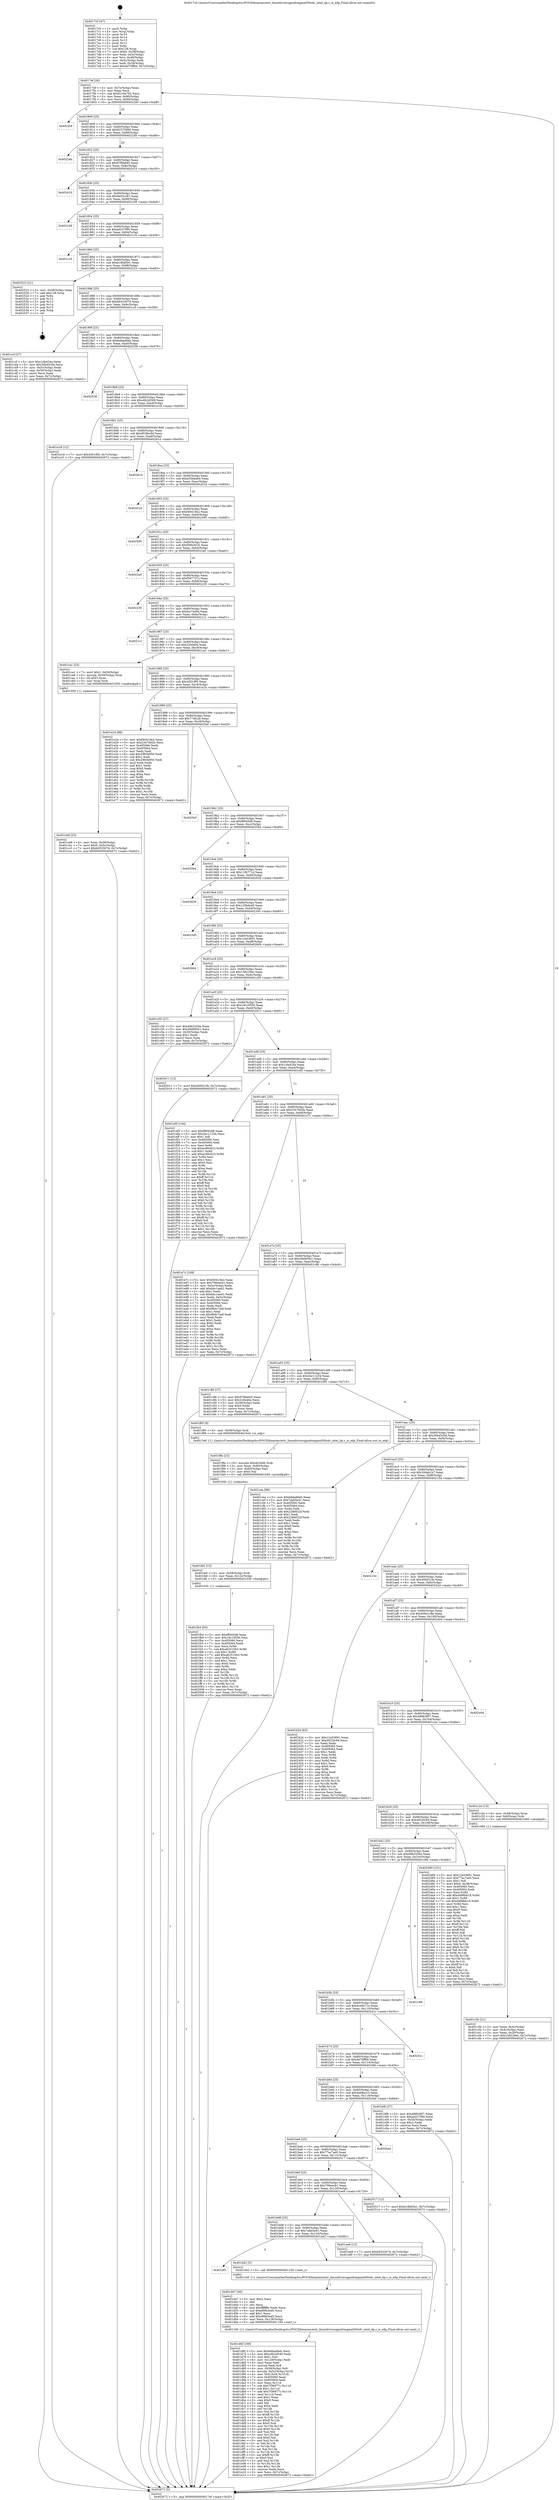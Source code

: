 digraph "0x4017c0" {
  label = "0x4017c0 (/mnt/c/Users/mathe/Desktop/tcc/POCII/binaries/extr_linuxdriversgpudrmgma500cdv_intel_dp.c_is_edp_Final-ollvm.out::main(0))"
  labelloc = "t"
  node[shape=record]

  Entry [label="",width=0.3,height=0.3,shape=circle,fillcolor=black,style=filled]
  "0x4017ef" [label="{
     0x4017ef [26]\l
     | [instrs]\l
     &nbsp;&nbsp;0x4017ef \<+3\>: mov -0x7c(%rbp),%eax\l
     &nbsp;&nbsp;0x4017f2 \<+2\>: mov %eax,%ecx\l
     &nbsp;&nbsp;0x4017f4 \<+6\>: sub $0x81c0a782,%ecx\l
     &nbsp;&nbsp;0x4017fa \<+3\>: mov %eax,-0x80(%rbp)\l
     &nbsp;&nbsp;0x4017fd \<+6\>: mov %ecx,-0x84(%rbp)\l
     &nbsp;&nbsp;0x401803 \<+6\>: je 00000000004022bf \<main+0xaff\>\l
  }"]
  "0x4022bf" [label="{
     0x4022bf\l
  }", style=dashed]
  "0x401809" [label="{
     0x401809 [25]\l
     | [instrs]\l
     &nbsp;&nbsp;0x401809 \<+5\>: jmp 000000000040180e \<main+0x4e\>\l
     &nbsp;&nbsp;0x40180e \<+3\>: mov -0x80(%rbp),%eax\l
     &nbsp;&nbsp;0x401811 \<+5\>: sub $0x82375660,%eax\l
     &nbsp;&nbsp;0x401816 \<+6\>: mov %eax,-0x88(%rbp)\l
     &nbsp;&nbsp;0x40181c \<+6\>: je 000000000040224b \<main+0xa8b\>\l
  }"]
  Exit [label="",width=0.3,height=0.3,shape=circle,fillcolor=black,style=filled,peripheries=2]
  "0x40224b" [label="{
     0x40224b\l
  }", style=dashed]
  "0x401822" [label="{
     0x401822 [25]\l
     | [instrs]\l
     &nbsp;&nbsp;0x401822 \<+5\>: jmp 0000000000401827 \<main+0x67\>\l
     &nbsp;&nbsp;0x401827 \<+3\>: mov -0x80(%rbp),%eax\l
     &nbsp;&nbsp;0x40182a \<+5\>: sub $0x97f9a645,%eax\l
     &nbsp;&nbsp;0x40182f \<+6\>: mov %eax,-0x8c(%rbp)\l
     &nbsp;&nbsp;0x401835 \<+6\>: je 0000000000402410 \<main+0xc50\>\l
  }"]
  "0x401fb4" [label="{
     0x401fb4 [93]\l
     | [instrs]\l
     &nbsp;&nbsp;0x401fb4 \<+5\>: mov $0xf8945d8,%eax\l
     &nbsp;&nbsp;0x401fb9 \<+5\>: mov $0x19c19550,%esi\l
     &nbsp;&nbsp;0x401fbe \<+7\>: mov 0x405060,%ecx\l
     &nbsp;&nbsp;0x401fc5 \<+7\>: mov 0x405064,%edx\l
     &nbsp;&nbsp;0x401fcc \<+3\>: mov %ecx,%r8d\l
     &nbsp;&nbsp;0x401fcf \<+7\>: sub $0xa62510b3,%r8d\l
     &nbsp;&nbsp;0x401fd6 \<+4\>: sub $0x1,%r8d\l
     &nbsp;&nbsp;0x401fda \<+7\>: add $0xa62510b3,%r8d\l
     &nbsp;&nbsp;0x401fe1 \<+4\>: imul %r8d,%ecx\l
     &nbsp;&nbsp;0x401fe5 \<+3\>: and $0x1,%ecx\l
     &nbsp;&nbsp;0x401fe8 \<+3\>: cmp $0x0,%ecx\l
     &nbsp;&nbsp;0x401feb \<+4\>: sete %r9b\l
     &nbsp;&nbsp;0x401fef \<+3\>: cmp $0xa,%edx\l
     &nbsp;&nbsp;0x401ff2 \<+4\>: setl %r10b\l
     &nbsp;&nbsp;0x401ff6 \<+3\>: mov %r9b,%r11b\l
     &nbsp;&nbsp;0x401ff9 \<+3\>: and %r10b,%r11b\l
     &nbsp;&nbsp;0x401ffc \<+3\>: xor %r10b,%r9b\l
     &nbsp;&nbsp;0x401fff \<+3\>: or %r9b,%r11b\l
     &nbsp;&nbsp;0x402002 \<+4\>: test $0x1,%r11b\l
     &nbsp;&nbsp;0x402006 \<+3\>: cmovne %esi,%eax\l
     &nbsp;&nbsp;0x402009 \<+3\>: mov %eax,-0x7c(%rbp)\l
     &nbsp;&nbsp;0x40200c \<+5\>: jmp 0000000000402672 \<main+0xeb2\>\l
  }"]
  "0x402410" [label="{
     0x402410\l
  }", style=dashed]
  "0x40183b" [label="{
     0x40183b [25]\l
     | [instrs]\l
     &nbsp;&nbsp;0x40183b \<+5\>: jmp 0000000000401840 \<main+0x80\>\l
     &nbsp;&nbsp;0x401840 \<+3\>: mov -0x80(%rbp),%eax\l
     &nbsp;&nbsp;0x401843 \<+5\>: sub $0x9e53cc61,%eax\l
     &nbsp;&nbsp;0x401848 \<+6\>: mov %eax,-0x90(%rbp)\l
     &nbsp;&nbsp;0x40184e \<+6\>: je 0000000000402169 \<main+0x9a9\>\l
  }"]
  "0x401fa5" [label="{
     0x401fa5 [15]\l
     | [instrs]\l
     &nbsp;&nbsp;0x401fa5 \<+4\>: mov -0x58(%rbp),%rdi\l
     &nbsp;&nbsp;0x401fa9 \<+6\>: mov %eax,-0x12c(%rbp)\l
     &nbsp;&nbsp;0x401faf \<+5\>: call 0000000000401030 \<free@plt\>\l
     | [calls]\l
     &nbsp;&nbsp;0x401030 \{1\} (unknown)\l
  }"]
  "0x402169" [label="{
     0x402169\l
  }", style=dashed]
  "0x401854" [label="{
     0x401854 [25]\l
     | [instrs]\l
     &nbsp;&nbsp;0x401854 \<+5\>: jmp 0000000000401859 \<main+0x99\>\l
     &nbsp;&nbsp;0x401859 \<+3\>: mov -0x80(%rbp),%eax\l
     &nbsp;&nbsp;0x40185c \<+5\>: sub $0xad237f90,%eax\l
     &nbsp;&nbsp;0x401861 \<+6\>: mov %eax,-0x94(%rbp)\l
     &nbsp;&nbsp;0x401867 \<+6\>: je 0000000000401c16 \<main+0x456\>\l
  }"]
  "0x401f8e" [label="{
     0x401f8e [23]\l
     | [instrs]\l
     &nbsp;&nbsp;0x401f8e \<+10\>: movabs $0x4030d6,%rdi\l
     &nbsp;&nbsp;0x401f98 \<+3\>: mov %eax,-0x60(%rbp)\l
     &nbsp;&nbsp;0x401f9b \<+3\>: mov -0x60(%rbp),%esi\l
     &nbsp;&nbsp;0x401f9e \<+2\>: mov $0x0,%al\l
     &nbsp;&nbsp;0x401fa0 \<+5\>: call 0000000000401040 \<printf@plt\>\l
     | [calls]\l
     &nbsp;&nbsp;0x401040 \{1\} (unknown)\l
  }"]
  "0x401c16" [label="{
     0x401c16\l
  }", style=dashed]
  "0x40186d" [label="{
     0x40186d [25]\l
     | [instrs]\l
     &nbsp;&nbsp;0x40186d \<+5\>: jmp 0000000000401872 \<main+0xb2\>\l
     &nbsp;&nbsp;0x401872 \<+3\>: mov -0x80(%rbp),%eax\l
     &nbsp;&nbsp;0x401875 \<+5\>: sub $0xb18b85e1,%eax\l
     &nbsp;&nbsp;0x40187a \<+6\>: mov %eax,-0x98(%rbp)\l
     &nbsp;&nbsp;0x401880 \<+6\>: je 0000000000402523 \<main+0xd63\>\l
  }"]
  "0x401d6f" [label="{
     0x401d6f [169]\l
     | [instrs]\l
     &nbsp;&nbsp;0x401d6f \<+5\>: mov $0xbddad6eb,%ecx\l
     &nbsp;&nbsp;0x401d74 \<+5\>: mov $0xc6b2d549,%edx\l
     &nbsp;&nbsp;0x401d79 \<+3\>: mov $0x1,%sil\l
     &nbsp;&nbsp;0x401d7c \<+6\>: mov -0x128(%rbp),%edi\l
     &nbsp;&nbsp;0x401d82 \<+3\>: imul %eax,%edi\l
     &nbsp;&nbsp;0x401d85 \<+3\>: movslq %edi,%r8\l
     &nbsp;&nbsp;0x401d88 \<+4\>: mov -0x58(%rbp),%r9\l
     &nbsp;&nbsp;0x401d8c \<+4\>: movslq -0x5c(%rbp),%r10\l
     &nbsp;&nbsp;0x401d90 \<+4\>: mov %r8,(%r9,%r10,8)\l
     &nbsp;&nbsp;0x401d94 \<+7\>: mov 0x405060,%eax\l
     &nbsp;&nbsp;0x401d9b \<+7\>: mov 0x405064,%edi\l
     &nbsp;&nbsp;0x401da2 \<+3\>: mov %eax,%r11d\l
     &nbsp;&nbsp;0x401da5 \<+7\>: sub $0x7f36977c,%r11d\l
     &nbsp;&nbsp;0x401dac \<+4\>: sub $0x1,%r11d\l
     &nbsp;&nbsp;0x401db0 \<+7\>: add $0x7f36977c,%r11d\l
     &nbsp;&nbsp;0x401db7 \<+4\>: imul %r11d,%eax\l
     &nbsp;&nbsp;0x401dbb \<+3\>: and $0x1,%eax\l
     &nbsp;&nbsp;0x401dbe \<+3\>: cmp $0x0,%eax\l
     &nbsp;&nbsp;0x401dc1 \<+3\>: sete %bl\l
     &nbsp;&nbsp;0x401dc4 \<+3\>: cmp $0xa,%edi\l
     &nbsp;&nbsp;0x401dc7 \<+4\>: setl %r14b\l
     &nbsp;&nbsp;0x401dcb \<+3\>: mov %bl,%r15b\l
     &nbsp;&nbsp;0x401dce \<+4\>: xor $0xff,%r15b\l
     &nbsp;&nbsp;0x401dd2 \<+3\>: mov %r14b,%r12b\l
     &nbsp;&nbsp;0x401dd5 \<+4\>: xor $0xff,%r12b\l
     &nbsp;&nbsp;0x401dd9 \<+4\>: xor $0x0,%sil\l
     &nbsp;&nbsp;0x401ddd \<+3\>: mov %r15b,%r13b\l
     &nbsp;&nbsp;0x401de0 \<+4\>: and $0x0,%r13b\l
     &nbsp;&nbsp;0x401de4 \<+3\>: and %sil,%bl\l
     &nbsp;&nbsp;0x401de7 \<+3\>: mov %r12b,%al\l
     &nbsp;&nbsp;0x401dea \<+2\>: and $0x0,%al\l
     &nbsp;&nbsp;0x401dec \<+3\>: and %sil,%r14b\l
     &nbsp;&nbsp;0x401def \<+3\>: or %bl,%r13b\l
     &nbsp;&nbsp;0x401df2 \<+3\>: or %r14b,%al\l
     &nbsp;&nbsp;0x401df5 \<+3\>: xor %al,%r13b\l
     &nbsp;&nbsp;0x401df8 \<+3\>: or %r12b,%r15b\l
     &nbsp;&nbsp;0x401dfb \<+4\>: xor $0xff,%r15b\l
     &nbsp;&nbsp;0x401dff \<+4\>: or $0x0,%sil\l
     &nbsp;&nbsp;0x401e03 \<+3\>: and %sil,%r15b\l
     &nbsp;&nbsp;0x401e06 \<+3\>: or %r15b,%r13b\l
     &nbsp;&nbsp;0x401e09 \<+4\>: test $0x1,%r13b\l
     &nbsp;&nbsp;0x401e0d \<+3\>: cmovne %edx,%ecx\l
     &nbsp;&nbsp;0x401e10 \<+3\>: mov %ecx,-0x7c(%rbp)\l
     &nbsp;&nbsp;0x401e13 \<+5\>: jmp 0000000000402672 \<main+0xeb2\>\l
  }"]
  "0x402523" [label="{
     0x402523 [21]\l
     | [instrs]\l
     &nbsp;&nbsp;0x402523 \<+3\>: mov -0x38(%rbp),%eax\l
     &nbsp;&nbsp;0x402526 \<+7\>: add $0x128,%rsp\l
     &nbsp;&nbsp;0x40252d \<+1\>: pop %rbx\l
     &nbsp;&nbsp;0x40252e \<+2\>: pop %r12\l
     &nbsp;&nbsp;0x402530 \<+2\>: pop %r13\l
     &nbsp;&nbsp;0x402532 \<+2\>: pop %r14\l
     &nbsp;&nbsp;0x402534 \<+2\>: pop %r15\l
     &nbsp;&nbsp;0x402536 \<+1\>: pop %rbp\l
     &nbsp;&nbsp;0x402537 \<+1\>: ret\l
  }"]
  "0x401886" [label="{
     0x401886 [25]\l
     | [instrs]\l
     &nbsp;&nbsp;0x401886 \<+5\>: jmp 000000000040188b \<main+0xcb\>\l
     &nbsp;&nbsp;0x40188b \<+3\>: mov -0x80(%rbp),%eax\l
     &nbsp;&nbsp;0x40188e \<+5\>: sub $0xb933307d,%eax\l
     &nbsp;&nbsp;0x401893 \<+6\>: mov %eax,-0x9c(%rbp)\l
     &nbsp;&nbsp;0x401899 \<+6\>: je 0000000000401ccf \<main+0x50f\>\l
  }"]
  "0x401d47" [label="{
     0x401d47 [40]\l
     | [instrs]\l
     &nbsp;&nbsp;0x401d47 \<+5\>: mov $0x2,%ecx\l
     &nbsp;&nbsp;0x401d4c \<+1\>: cltd\l
     &nbsp;&nbsp;0x401d4d \<+2\>: idiv %ecx\l
     &nbsp;&nbsp;0x401d4f \<+6\>: imul $0xfffffffe,%edx,%ecx\l
     &nbsp;&nbsp;0x401d55 \<+6\>: sub $0xe89b3ed5,%ecx\l
     &nbsp;&nbsp;0x401d5b \<+3\>: add $0x1,%ecx\l
     &nbsp;&nbsp;0x401d5e \<+6\>: add $0xe89b3ed5,%ecx\l
     &nbsp;&nbsp;0x401d64 \<+6\>: mov %ecx,-0x128(%rbp)\l
     &nbsp;&nbsp;0x401d6a \<+5\>: call 0000000000401160 \<next_i\>\l
     | [calls]\l
     &nbsp;&nbsp;0x401160 \{1\} (/mnt/c/Users/mathe/Desktop/tcc/POCII/binaries/extr_linuxdriversgpudrmgma500cdv_intel_dp.c_is_edp_Final-ollvm.out::next_i)\l
  }"]
  "0x401ccf" [label="{
     0x401ccf [27]\l
     | [instrs]\l
     &nbsp;&nbsp;0x401ccf \<+5\>: mov $0x1cfa424a,%eax\l
     &nbsp;&nbsp;0x401cd4 \<+5\>: mov $0x30b45c0d,%ecx\l
     &nbsp;&nbsp;0x401cd9 \<+3\>: mov -0x5c(%rbp),%edx\l
     &nbsp;&nbsp;0x401cdc \<+3\>: cmp -0x50(%rbp),%edx\l
     &nbsp;&nbsp;0x401cdf \<+3\>: cmovl %ecx,%eax\l
     &nbsp;&nbsp;0x401ce2 \<+3\>: mov %eax,-0x7c(%rbp)\l
     &nbsp;&nbsp;0x401ce5 \<+5\>: jmp 0000000000402672 \<main+0xeb2\>\l
  }"]
  "0x40189f" [label="{
     0x40189f [25]\l
     | [instrs]\l
     &nbsp;&nbsp;0x40189f \<+5\>: jmp 00000000004018a4 \<main+0xe4\>\l
     &nbsp;&nbsp;0x4018a4 \<+3\>: mov -0x80(%rbp),%eax\l
     &nbsp;&nbsp;0x4018a7 \<+5\>: sub $0xbddad6eb,%eax\l
     &nbsp;&nbsp;0x4018ac \<+6\>: mov %eax,-0xa0(%rbp)\l
     &nbsp;&nbsp;0x4018b2 \<+6\>: je 0000000000402538 \<main+0xd78\>\l
  }"]
  "0x401bf1" [label="{
     0x401bf1\l
  }", style=dashed]
  "0x402538" [label="{
     0x402538\l
  }", style=dashed]
  "0x4018b8" [label="{
     0x4018b8 [25]\l
     | [instrs]\l
     &nbsp;&nbsp;0x4018b8 \<+5\>: jmp 00000000004018bd \<main+0xfd\>\l
     &nbsp;&nbsp;0x4018bd \<+3\>: mov -0x80(%rbp),%eax\l
     &nbsp;&nbsp;0x4018c0 \<+5\>: sub $0xc6b2d549,%eax\l
     &nbsp;&nbsp;0x4018c5 \<+6\>: mov %eax,-0xa4(%rbp)\l
     &nbsp;&nbsp;0x4018cb \<+6\>: je 0000000000401e18 \<main+0x658\>\l
  }"]
  "0x401d42" [label="{
     0x401d42 [5]\l
     | [instrs]\l
     &nbsp;&nbsp;0x401d42 \<+5\>: call 0000000000401160 \<next_i\>\l
     | [calls]\l
     &nbsp;&nbsp;0x401160 \{1\} (/mnt/c/Users/mathe/Desktop/tcc/POCII/binaries/extr_linuxdriversgpudrmgma500cdv_intel_dp.c_is_edp_Final-ollvm.out::next_i)\l
  }"]
  "0x401e18" [label="{
     0x401e18 [12]\l
     | [instrs]\l
     &nbsp;&nbsp;0x401e18 \<+7\>: movl $0x4501f85,-0x7c(%rbp)\l
     &nbsp;&nbsp;0x401e1f \<+5\>: jmp 0000000000402672 \<main+0xeb2\>\l
  }"]
  "0x4018d1" [label="{
     0x4018d1 [25]\l
     | [instrs]\l
     &nbsp;&nbsp;0x4018d1 \<+5\>: jmp 00000000004018d6 \<main+0x116\>\l
     &nbsp;&nbsp;0x4018d6 \<+3\>: mov -0x80(%rbp),%eax\l
     &nbsp;&nbsp;0x4018d9 \<+5\>: sub $0xdf18bc5d,%eax\l
     &nbsp;&nbsp;0x4018de \<+6\>: mov %eax,-0xa8(%rbp)\l
     &nbsp;&nbsp;0x4018e4 \<+6\>: je 000000000040261d \<main+0xe5d\>\l
  }"]
  "0x401bd8" [label="{
     0x401bd8 [25]\l
     | [instrs]\l
     &nbsp;&nbsp;0x401bd8 \<+5\>: jmp 0000000000401bdd \<main+0x41d\>\l
     &nbsp;&nbsp;0x401bdd \<+3\>: mov -0x80(%rbp),%eax\l
     &nbsp;&nbsp;0x401be0 \<+5\>: sub $0x7abb5e41,%eax\l
     &nbsp;&nbsp;0x401be5 \<+6\>: mov %eax,-0x124(%rbp)\l
     &nbsp;&nbsp;0x401beb \<+6\>: je 0000000000401d42 \<main+0x582\>\l
  }"]
  "0x40261d" [label="{
     0x40261d\l
  }", style=dashed]
  "0x4018ea" [label="{
     0x4018ea [25]\l
     | [instrs]\l
     &nbsp;&nbsp;0x4018ea \<+5\>: jmp 00000000004018ef \<main+0x12f\>\l
     &nbsp;&nbsp;0x4018ef \<+3\>: mov -0x80(%rbp),%eax\l
     &nbsp;&nbsp;0x4018f2 \<+5\>: sub $0xe55bba6d,%eax\l
     &nbsp;&nbsp;0x4018f7 \<+6\>: mov %eax,-0xac(%rbp)\l
     &nbsp;&nbsp;0x4018fd \<+6\>: je 000000000040201d \<main+0x85d\>\l
  }"]
  "0x401ee9" [label="{
     0x401ee9 [12]\l
     | [instrs]\l
     &nbsp;&nbsp;0x401ee9 \<+7\>: movl $0xb933307d,-0x7c(%rbp)\l
     &nbsp;&nbsp;0x401ef0 \<+5\>: jmp 0000000000402672 \<main+0xeb2\>\l
  }"]
  "0x40201d" [label="{
     0x40201d\l
  }", style=dashed]
  "0x401903" [label="{
     0x401903 [25]\l
     | [instrs]\l
     &nbsp;&nbsp;0x401903 \<+5\>: jmp 0000000000401908 \<main+0x148\>\l
     &nbsp;&nbsp;0x401908 \<+3\>: mov -0x80(%rbp),%eax\l
     &nbsp;&nbsp;0x40190b \<+5\>: sub $0xf40419e2,%eax\l
     &nbsp;&nbsp;0x401910 \<+6\>: mov %eax,-0xb0(%rbp)\l
     &nbsp;&nbsp;0x401916 \<+6\>: je 0000000000402595 \<main+0xdd5\>\l
  }"]
  "0x401bbf" [label="{
     0x401bbf [25]\l
     | [instrs]\l
     &nbsp;&nbsp;0x401bbf \<+5\>: jmp 0000000000401bc4 \<main+0x404\>\l
     &nbsp;&nbsp;0x401bc4 \<+3\>: mov -0x80(%rbp),%eax\l
     &nbsp;&nbsp;0x401bc7 \<+5\>: sub $0x796eecb1,%eax\l
     &nbsp;&nbsp;0x401bcc \<+6\>: mov %eax,-0x120(%rbp)\l
     &nbsp;&nbsp;0x401bd2 \<+6\>: je 0000000000401ee9 \<main+0x729\>\l
  }"]
  "0x402595" [label="{
     0x402595\l
  }", style=dashed]
  "0x40191c" [label="{
     0x40191c [25]\l
     | [instrs]\l
     &nbsp;&nbsp;0x40191c \<+5\>: jmp 0000000000401921 \<main+0x161\>\l
     &nbsp;&nbsp;0x401921 \<+3\>: mov -0x80(%rbp),%eax\l
     &nbsp;&nbsp;0x401924 \<+5\>: sub $0xf56b3016,%eax\l
     &nbsp;&nbsp;0x401929 \<+6\>: mov %eax,-0xb4(%rbp)\l
     &nbsp;&nbsp;0x40192f \<+6\>: je 00000000004022a0 \<main+0xae0\>\l
  }"]
  "0x402517" [label="{
     0x402517 [12]\l
     | [instrs]\l
     &nbsp;&nbsp;0x402517 \<+7\>: movl $0xb18b85e1,-0x7c(%rbp)\l
     &nbsp;&nbsp;0x40251e \<+5\>: jmp 0000000000402672 \<main+0xeb2\>\l
  }"]
  "0x4022a0" [label="{
     0x4022a0\l
  }", style=dashed]
  "0x401935" [label="{
     0x401935 [25]\l
     | [instrs]\l
     &nbsp;&nbsp;0x401935 \<+5\>: jmp 000000000040193a \<main+0x17a\>\l
     &nbsp;&nbsp;0x40193a \<+3\>: mov -0x80(%rbp),%eax\l
     &nbsp;&nbsp;0x40193d \<+5\>: sub $0xf587727c,%eax\l
     &nbsp;&nbsp;0x401942 \<+6\>: mov %eax,-0xb8(%rbp)\l
     &nbsp;&nbsp;0x401948 \<+6\>: je 0000000000402230 \<main+0xa70\>\l
  }"]
  "0x401ba6" [label="{
     0x401ba6 [25]\l
     | [instrs]\l
     &nbsp;&nbsp;0x401ba6 \<+5\>: jmp 0000000000401bab \<main+0x3eb\>\l
     &nbsp;&nbsp;0x401bab \<+3\>: mov -0x80(%rbp),%eax\l
     &nbsp;&nbsp;0x401bae \<+5\>: sub $0x77ac7ae0,%eax\l
     &nbsp;&nbsp;0x401bb3 \<+6\>: mov %eax,-0x11c(%rbp)\l
     &nbsp;&nbsp;0x401bb9 \<+6\>: je 0000000000402517 \<main+0xd57\>\l
  }"]
  "0x402230" [label="{
     0x402230\l
  }", style=dashed]
  "0x40194e" [label="{
     0x40194e [25]\l
     | [instrs]\l
     &nbsp;&nbsp;0x40194e \<+5\>: jmp 0000000000401953 \<main+0x193\>\l
     &nbsp;&nbsp;0x401953 \<+3\>: mov -0x80(%rbp),%eax\l
     &nbsp;&nbsp;0x401956 \<+5\>: sub $0xfac74e94,%eax\l
     &nbsp;&nbsp;0x40195b \<+6\>: mov %eax,-0xbc(%rbp)\l
     &nbsp;&nbsp;0x401961 \<+6\>: je 00000000004021c1 \<main+0xa01\>\l
  }"]
  "0x4020ad" [label="{
     0x4020ad\l
  }", style=dashed]
  "0x4021c1" [label="{
     0x4021c1\l
  }", style=dashed]
  "0x401967" [label="{
     0x401967 [25]\l
     | [instrs]\l
     &nbsp;&nbsp;0x401967 \<+5\>: jmp 000000000040196c \<main+0x1ac\>\l
     &nbsp;&nbsp;0x40196c \<+3\>: mov -0x80(%rbp),%eax\l
     &nbsp;&nbsp;0x40196f \<+5\>: sub $0x220e40a,%eax\l
     &nbsp;&nbsp;0x401974 \<+6\>: mov %eax,-0xc0(%rbp)\l
     &nbsp;&nbsp;0x40197a \<+6\>: je 0000000000401ca1 \<main+0x4e1\>\l
  }"]
  "0x401cb8" [label="{
     0x401cb8 [23]\l
     | [instrs]\l
     &nbsp;&nbsp;0x401cb8 \<+4\>: mov %rax,-0x58(%rbp)\l
     &nbsp;&nbsp;0x401cbc \<+7\>: movl $0x0,-0x5c(%rbp)\l
     &nbsp;&nbsp;0x401cc3 \<+7\>: movl $0xb933307d,-0x7c(%rbp)\l
     &nbsp;&nbsp;0x401cca \<+5\>: jmp 0000000000402672 \<main+0xeb2\>\l
  }"]
  "0x401ca1" [label="{
     0x401ca1 [23]\l
     | [instrs]\l
     &nbsp;&nbsp;0x401ca1 \<+7\>: movl $0x1,-0x50(%rbp)\l
     &nbsp;&nbsp;0x401ca8 \<+4\>: movslq -0x50(%rbp),%rax\l
     &nbsp;&nbsp;0x401cac \<+4\>: shl $0x3,%rax\l
     &nbsp;&nbsp;0x401cb0 \<+3\>: mov %rax,%rdi\l
     &nbsp;&nbsp;0x401cb3 \<+5\>: call 0000000000401050 \<malloc@plt\>\l
     | [calls]\l
     &nbsp;&nbsp;0x401050 \{1\} (unknown)\l
  }"]
  "0x401980" [label="{
     0x401980 [25]\l
     | [instrs]\l
     &nbsp;&nbsp;0x401980 \<+5\>: jmp 0000000000401985 \<main+0x1c5\>\l
     &nbsp;&nbsp;0x401985 \<+3\>: mov -0x80(%rbp),%eax\l
     &nbsp;&nbsp;0x401988 \<+5\>: sub $0x4501f85,%eax\l
     &nbsp;&nbsp;0x40198d \<+6\>: mov %eax,-0xc4(%rbp)\l
     &nbsp;&nbsp;0x401993 \<+6\>: je 0000000000401e24 \<main+0x664\>\l
  }"]
  "0x401c3b" [label="{
     0x401c3b [21]\l
     | [instrs]\l
     &nbsp;&nbsp;0x401c3b \<+3\>: mov %eax,-0x4c(%rbp)\l
     &nbsp;&nbsp;0x401c3e \<+3\>: mov -0x4c(%rbp),%eax\l
     &nbsp;&nbsp;0x401c41 \<+3\>: mov %eax,-0x30(%rbp)\l
     &nbsp;&nbsp;0x401c44 \<+7\>: movl $0x158220ec,-0x7c(%rbp)\l
     &nbsp;&nbsp;0x401c4b \<+5\>: jmp 0000000000402672 \<main+0xeb2\>\l
  }"]
  "0x401e24" [label="{
     0x401e24 [88]\l
     | [instrs]\l
     &nbsp;&nbsp;0x401e24 \<+5\>: mov $0xf40419e2,%eax\l
     &nbsp;&nbsp;0x401e29 \<+5\>: mov $0x23470d2b,%ecx\l
     &nbsp;&nbsp;0x401e2e \<+7\>: mov 0x405060,%edx\l
     &nbsp;&nbsp;0x401e35 \<+7\>: mov 0x405064,%esi\l
     &nbsp;&nbsp;0x401e3c \<+2\>: mov %edx,%edi\l
     &nbsp;&nbsp;0x401e3e \<+6\>: add $0x2983b950,%edi\l
     &nbsp;&nbsp;0x401e44 \<+3\>: sub $0x1,%edi\l
     &nbsp;&nbsp;0x401e47 \<+6\>: sub $0x2983b950,%edi\l
     &nbsp;&nbsp;0x401e4d \<+3\>: imul %edi,%edx\l
     &nbsp;&nbsp;0x401e50 \<+3\>: and $0x1,%edx\l
     &nbsp;&nbsp;0x401e53 \<+3\>: cmp $0x0,%edx\l
     &nbsp;&nbsp;0x401e56 \<+4\>: sete %r8b\l
     &nbsp;&nbsp;0x401e5a \<+3\>: cmp $0xa,%esi\l
     &nbsp;&nbsp;0x401e5d \<+4\>: setl %r9b\l
     &nbsp;&nbsp;0x401e61 \<+3\>: mov %r8b,%r10b\l
     &nbsp;&nbsp;0x401e64 \<+3\>: and %r9b,%r10b\l
     &nbsp;&nbsp;0x401e67 \<+3\>: xor %r9b,%r8b\l
     &nbsp;&nbsp;0x401e6a \<+3\>: or %r8b,%r10b\l
     &nbsp;&nbsp;0x401e6d \<+4\>: test $0x1,%r10b\l
     &nbsp;&nbsp;0x401e71 \<+3\>: cmovne %ecx,%eax\l
     &nbsp;&nbsp;0x401e74 \<+3\>: mov %eax,-0x7c(%rbp)\l
     &nbsp;&nbsp;0x401e77 \<+5\>: jmp 0000000000402672 \<main+0xeb2\>\l
  }"]
  "0x401999" [label="{
     0x401999 [25]\l
     | [instrs]\l
     &nbsp;&nbsp;0x401999 \<+5\>: jmp 000000000040199e \<main+0x1de\>\l
     &nbsp;&nbsp;0x40199e \<+3\>: mov -0x80(%rbp),%eax\l
     &nbsp;&nbsp;0x4019a1 \<+5\>: sub $0x774fc2b,%eax\l
     &nbsp;&nbsp;0x4019a6 \<+6\>: mov %eax,-0xc8(%rbp)\l
     &nbsp;&nbsp;0x4019ac \<+6\>: je 00000000004025ef \<main+0xe2f\>\l
  }"]
  "0x4017c0" [label="{
     0x4017c0 [47]\l
     | [instrs]\l
     &nbsp;&nbsp;0x4017c0 \<+1\>: push %rbp\l
     &nbsp;&nbsp;0x4017c1 \<+3\>: mov %rsp,%rbp\l
     &nbsp;&nbsp;0x4017c4 \<+2\>: push %r15\l
     &nbsp;&nbsp;0x4017c6 \<+2\>: push %r14\l
     &nbsp;&nbsp;0x4017c8 \<+2\>: push %r13\l
     &nbsp;&nbsp;0x4017ca \<+2\>: push %r12\l
     &nbsp;&nbsp;0x4017cc \<+1\>: push %rbx\l
     &nbsp;&nbsp;0x4017cd \<+7\>: sub $0x128,%rsp\l
     &nbsp;&nbsp;0x4017d4 \<+7\>: movl $0x0,-0x38(%rbp)\l
     &nbsp;&nbsp;0x4017db \<+3\>: mov %edi,-0x3c(%rbp)\l
     &nbsp;&nbsp;0x4017de \<+4\>: mov %rsi,-0x48(%rbp)\l
     &nbsp;&nbsp;0x4017e2 \<+3\>: mov -0x3c(%rbp),%edi\l
     &nbsp;&nbsp;0x4017e5 \<+3\>: mov %edi,-0x34(%rbp)\l
     &nbsp;&nbsp;0x4017e8 \<+7\>: movl $0x4d70ff6d,-0x7c(%rbp)\l
  }"]
  "0x4025ef" [label="{
     0x4025ef\l
  }", style=dashed]
  "0x4019b2" [label="{
     0x4019b2 [25]\l
     | [instrs]\l
     &nbsp;&nbsp;0x4019b2 \<+5\>: jmp 00000000004019b7 \<main+0x1f7\>\l
     &nbsp;&nbsp;0x4019b7 \<+3\>: mov -0x80(%rbp),%eax\l
     &nbsp;&nbsp;0x4019ba \<+5\>: sub $0xf8945d8,%eax\l
     &nbsp;&nbsp;0x4019bf \<+6\>: mov %eax,-0xcc(%rbp)\l
     &nbsp;&nbsp;0x4019c5 \<+6\>: je 00000000004025b4 \<main+0xdf4\>\l
  }"]
  "0x402672" [label="{
     0x402672 [5]\l
     | [instrs]\l
     &nbsp;&nbsp;0x402672 \<+5\>: jmp 00000000004017ef \<main+0x2f\>\l
  }"]
  "0x4025b4" [label="{
     0x4025b4\l
  }", style=dashed]
  "0x4019cb" [label="{
     0x4019cb [25]\l
     | [instrs]\l
     &nbsp;&nbsp;0x4019cb \<+5\>: jmp 00000000004019d0 \<main+0x210\>\l
     &nbsp;&nbsp;0x4019d0 \<+3\>: mov -0x80(%rbp),%eax\l
     &nbsp;&nbsp;0x4019d3 \<+5\>: sub $0x11fb771d,%eax\l
     &nbsp;&nbsp;0x4019d8 \<+6\>: mov %eax,-0xd0(%rbp)\l
     &nbsp;&nbsp;0x4019de \<+6\>: je 0000000000402629 \<main+0xe69\>\l
  }"]
  "0x401b8d" [label="{
     0x401b8d [25]\l
     | [instrs]\l
     &nbsp;&nbsp;0x401b8d \<+5\>: jmp 0000000000401b92 \<main+0x3d2\>\l
     &nbsp;&nbsp;0x401b92 \<+3\>: mov -0x80(%rbp),%eax\l
     &nbsp;&nbsp;0x401b95 \<+5\>: sub $0x4eb8acc3,%eax\l
     &nbsp;&nbsp;0x401b9a \<+6\>: mov %eax,-0x118(%rbp)\l
     &nbsp;&nbsp;0x401ba0 \<+6\>: je 00000000004020ad \<main+0x8ed\>\l
  }"]
  "0x402629" [label="{
     0x402629\l
  }", style=dashed]
  "0x4019e4" [label="{
     0x4019e4 [25]\l
     | [instrs]\l
     &nbsp;&nbsp;0x4019e4 \<+5\>: jmp 00000000004019e9 \<main+0x229\>\l
     &nbsp;&nbsp;0x4019e9 \<+3\>: mov -0x80(%rbp),%eax\l
     &nbsp;&nbsp;0x4019ec \<+5\>: sub $0x125bdcd0,%eax\l
     &nbsp;&nbsp;0x4019f1 \<+6\>: mov %eax,-0xd4(%rbp)\l
     &nbsp;&nbsp;0x4019f7 \<+6\>: je 0000000000402345 \<main+0xb85\>\l
  }"]
  "0x401bfb" [label="{
     0x401bfb [27]\l
     | [instrs]\l
     &nbsp;&nbsp;0x401bfb \<+5\>: mov $0x488b3f07,%eax\l
     &nbsp;&nbsp;0x401c00 \<+5\>: mov $0xad237f90,%ecx\l
     &nbsp;&nbsp;0x401c05 \<+3\>: mov -0x34(%rbp),%edx\l
     &nbsp;&nbsp;0x401c08 \<+3\>: cmp $0x2,%edx\l
     &nbsp;&nbsp;0x401c0b \<+3\>: cmovne %ecx,%eax\l
     &nbsp;&nbsp;0x401c0e \<+3\>: mov %eax,-0x7c(%rbp)\l
     &nbsp;&nbsp;0x401c11 \<+5\>: jmp 0000000000402672 \<main+0xeb2\>\l
  }"]
  "0x402345" [label="{
     0x402345\l
  }", style=dashed]
  "0x4019fd" [label="{
     0x4019fd [25]\l
     | [instrs]\l
     &nbsp;&nbsp;0x4019fd \<+5\>: jmp 0000000000401a02 \<main+0x242\>\l
     &nbsp;&nbsp;0x401a02 \<+3\>: mov -0x80(%rbp),%eax\l
     &nbsp;&nbsp;0x401a05 \<+5\>: sub $0x12a53691,%eax\l
     &nbsp;&nbsp;0x401a0a \<+6\>: mov %eax,-0xd8(%rbp)\l
     &nbsp;&nbsp;0x401a10 \<+6\>: je 0000000000402664 \<main+0xea4\>\l
  }"]
  "0x401b74" [label="{
     0x401b74 [25]\l
     | [instrs]\l
     &nbsp;&nbsp;0x401b74 \<+5\>: jmp 0000000000401b79 \<main+0x3b9\>\l
     &nbsp;&nbsp;0x401b79 \<+3\>: mov -0x80(%rbp),%eax\l
     &nbsp;&nbsp;0x401b7c \<+5\>: sub $0x4d70ff6d,%eax\l
     &nbsp;&nbsp;0x401b81 \<+6\>: mov %eax,-0x114(%rbp)\l
     &nbsp;&nbsp;0x401b87 \<+6\>: je 0000000000401bfb \<main+0x43b\>\l
  }"]
  "0x402664" [label="{
     0x402664\l
  }", style=dashed]
  "0x401a16" [label="{
     0x401a16 [25]\l
     | [instrs]\l
     &nbsp;&nbsp;0x401a16 \<+5\>: jmp 0000000000401a1b \<main+0x25b\>\l
     &nbsp;&nbsp;0x401a1b \<+3\>: mov -0x80(%rbp),%eax\l
     &nbsp;&nbsp;0x401a1e \<+5\>: sub $0x158220ec,%eax\l
     &nbsp;&nbsp;0x401a23 \<+6\>: mov %eax,-0xdc(%rbp)\l
     &nbsp;&nbsp;0x401a29 \<+6\>: je 0000000000401c50 \<main+0x490\>\l
  }"]
  "0x40241c" [label="{
     0x40241c\l
  }", style=dashed]
  "0x401c50" [label="{
     0x401c50 [27]\l
     | [instrs]\l
     &nbsp;&nbsp;0x401c50 \<+5\>: mov $0x49b3204e,%eax\l
     &nbsp;&nbsp;0x401c55 \<+5\>: mov $0x29d905b1,%ecx\l
     &nbsp;&nbsp;0x401c5a \<+3\>: mov -0x30(%rbp),%edx\l
     &nbsp;&nbsp;0x401c5d \<+3\>: cmp $0x1,%edx\l
     &nbsp;&nbsp;0x401c60 \<+3\>: cmovl %ecx,%eax\l
     &nbsp;&nbsp;0x401c63 \<+3\>: mov %eax,-0x7c(%rbp)\l
     &nbsp;&nbsp;0x401c66 \<+5\>: jmp 0000000000402672 \<main+0xeb2\>\l
  }"]
  "0x401a2f" [label="{
     0x401a2f [25]\l
     | [instrs]\l
     &nbsp;&nbsp;0x401a2f \<+5\>: jmp 0000000000401a34 \<main+0x274\>\l
     &nbsp;&nbsp;0x401a34 \<+3\>: mov -0x80(%rbp),%eax\l
     &nbsp;&nbsp;0x401a37 \<+5\>: sub $0x19c19550,%eax\l
     &nbsp;&nbsp;0x401a3c \<+6\>: mov %eax,-0xe0(%rbp)\l
     &nbsp;&nbsp;0x401a42 \<+6\>: je 0000000000402011 \<main+0x851\>\l
  }"]
  "0x401b5b" [label="{
     0x401b5b [25]\l
     | [instrs]\l
     &nbsp;&nbsp;0x401b5b \<+5\>: jmp 0000000000401b60 \<main+0x3a0\>\l
     &nbsp;&nbsp;0x401b60 \<+3\>: mov -0x80(%rbp),%eax\l
     &nbsp;&nbsp;0x401b63 \<+5\>: sub $0x4ce9a71e,%eax\l
     &nbsp;&nbsp;0x401b68 \<+6\>: mov %eax,-0x110(%rbp)\l
     &nbsp;&nbsp;0x401b6e \<+6\>: je 000000000040241c \<main+0xc5c\>\l
  }"]
  "0x402011" [label="{
     0x402011 [12]\l
     | [instrs]\l
     &nbsp;&nbsp;0x402011 \<+7\>: movl $0x400031fe,-0x7c(%rbp)\l
     &nbsp;&nbsp;0x402018 \<+5\>: jmp 0000000000402672 \<main+0xeb2\>\l
  }"]
  "0x401a48" [label="{
     0x401a48 [25]\l
     | [instrs]\l
     &nbsp;&nbsp;0x401a48 \<+5\>: jmp 0000000000401a4d \<main+0x28d\>\l
     &nbsp;&nbsp;0x401a4d \<+3\>: mov -0x80(%rbp),%eax\l
     &nbsp;&nbsp;0x401a50 \<+5\>: sub $0x1cfa424a,%eax\l
     &nbsp;&nbsp;0x401a55 \<+6\>: mov %eax,-0xe4(%rbp)\l
     &nbsp;&nbsp;0x401a5b \<+6\>: je 0000000000401ef5 \<main+0x735\>\l
  }"]
  "0x401c6b" [label="{
     0x401c6b\l
  }", style=dashed]
  "0x401ef5" [label="{
     0x401ef5 [144]\l
     | [instrs]\l
     &nbsp;&nbsp;0x401ef5 \<+5\>: mov $0xf8945d8,%eax\l
     &nbsp;&nbsp;0x401efa \<+5\>: mov $0x2bc11234,%ecx\l
     &nbsp;&nbsp;0x401eff \<+2\>: mov $0x1,%dl\l
     &nbsp;&nbsp;0x401f01 \<+7\>: mov 0x405060,%esi\l
     &nbsp;&nbsp;0x401f08 \<+7\>: mov 0x405064,%edi\l
     &nbsp;&nbsp;0x401f0f \<+3\>: mov %esi,%r8d\l
     &nbsp;&nbsp;0x401f12 \<+7\>: sub $0xec98c623,%r8d\l
     &nbsp;&nbsp;0x401f19 \<+4\>: sub $0x1,%r8d\l
     &nbsp;&nbsp;0x401f1d \<+7\>: add $0xec98c623,%r8d\l
     &nbsp;&nbsp;0x401f24 \<+4\>: imul %r8d,%esi\l
     &nbsp;&nbsp;0x401f28 \<+3\>: and $0x1,%esi\l
     &nbsp;&nbsp;0x401f2b \<+3\>: cmp $0x0,%esi\l
     &nbsp;&nbsp;0x401f2e \<+4\>: sete %r9b\l
     &nbsp;&nbsp;0x401f32 \<+3\>: cmp $0xa,%edi\l
     &nbsp;&nbsp;0x401f35 \<+4\>: setl %r10b\l
     &nbsp;&nbsp;0x401f39 \<+3\>: mov %r9b,%r11b\l
     &nbsp;&nbsp;0x401f3c \<+4\>: xor $0xff,%r11b\l
     &nbsp;&nbsp;0x401f40 \<+3\>: mov %r10b,%bl\l
     &nbsp;&nbsp;0x401f43 \<+3\>: xor $0xff,%bl\l
     &nbsp;&nbsp;0x401f46 \<+3\>: xor $0x0,%dl\l
     &nbsp;&nbsp;0x401f49 \<+3\>: mov %r11b,%r14b\l
     &nbsp;&nbsp;0x401f4c \<+4\>: and $0x0,%r14b\l
     &nbsp;&nbsp;0x401f50 \<+3\>: and %dl,%r9b\l
     &nbsp;&nbsp;0x401f53 \<+3\>: mov %bl,%r15b\l
     &nbsp;&nbsp;0x401f56 \<+4\>: and $0x0,%r15b\l
     &nbsp;&nbsp;0x401f5a \<+3\>: and %dl,%r10b\l
     &nbsp;&nbsp;0x401f5d \<+3\>: or %r9b,%r14b\l
     &nbsp;&nbsp;0x401f60 \<+3\>: or %r10b,%r15b\l
     &nbsp;&nbsp;0x401f63 \<+3\>: xor %r15b,%r14b\l
     &nbsp;&nbsp;0x401f66 \<+3\>: or %bl,%r11b\l
     &nbsp;&nbsp;0x401f69 \<+4\>: xor $0xff,%r11b\l
     &nbsp;&nbsp;0x401f6d \<+3\>: or $0x0,%dl\l
     &nbsp;&nbsp;0x401f70 \<+3\>: and %dl,%r11b\l
     &nbsp;&nbsp;0x401f73 \<+3\>: or %r11b,%r14b\l
     &nbsp;&nbsp;0x401f76 \<+4\>: test $0x1,%r14b\l
     &nbsp;&nbsp;0x401f7a \<+3\>: cmovne %ecx,%eax\l
     &nbsp;&nbsp;0x401f7d \<+3\>: mov %eax,-0x7c(%rbp)\l
     &nbsp;&nbsp;0x401f80 \<+5\>: jmp 0000000000402672 \<main+0xeb2\>\l
  }"]
  "0x401a61" [label="{
     0x401a61 [25]\l
     | [instrs]\l
     &nbsp;&nbsp;0x401a61 \<+5\>: jmp 0000000000401a66 \<main+0x2a6\>\l
     &nbsp;&nbsp;0x401a66 \<+3\>: mov -0x80(%rbp),%eax\l
     &nbsp;&nbsp;0x401a69 \<+5\>: sub $0x23470d2b,%eax\l
     &nbsp;&nbsp;0x401a6e \<+6\>: mov %eax,-0xe8(%rbp)\l
     &nbsp;&nbsp;0x401a74 \<+6\>: je 0000000000401e7c \<main+0x6bc\>\l
  }"]
  "0x401b42" [label="{
     0x401b42 [25]\l
     | [instrs]\l
     &nbsp;&nbsp;0x401b42 \<+5\>: jmp 0000000000401b47 \<main+0x387\>\l
     &nbsp;&nbsp;0x401b47 \<+3\>: mov -0x80(%rbp),%eax\l
     &nbsp;&nbsp;0x401b4a \<+5\>: sub $0x49b3204e,%eax\l
     &nbsp;&nbsp;0x401b4f \<+6\>: mov %eax,-0x10c(%rbp)\l
     &nbsp;&nbsp;0x401b55 \<+6\>: je 0000000000401c6b \<main+0x4ab\>\l
  }"]
  "0x401e7c" [label="{
     0x401e7c [109]\l
     | [instrs]\l
     &nbsp;&nbsp;0x401e7c \<+5\>: mov $0xf40419e2,%eax\l
     &nbsp;&nbsp;0x401e81 \<+5\>: mov $0x796eecb1,%ecx\l
     &nbsp;&nbsp;0x401e86 \<+3\>: mov -0x5c(%rbp),%edx\l
     &nbsp;&nbsp;0x401e89 \<+6\>: add $0xbbc1ae41,%edx\l
     &nbsp;&nbsp;0x401e8f \<+3\>: add $0x1,%edx\l
     &nbsp;&nbsp;0x401e92 \<+6\>: sub $0xbbc1ae41,%edx\l
     &nbsp;&nbsp;0x401e98 \<+3\>: mov %edx,-0x5c(%rbp)\l
     &nbsp;&nbsp;0x401e9b \<+7\>: mov 0x405060,%edx\l
     &nbsp;&nbsp;0x401ea2 \<+7\>: mov 0x405064,%esi\l
     &nbsp;&nbsp;0x401ea9 \<+2\>: mov %edx,%edi\l
     &nbsp;&nbsp;0x401eab \<+6\>: add $0x96dc7a4f,%edi\l
     &nbsp;&nbsp;0x401eb1 \<+3\>: sub $0x1,%edi\l
     &nbsp;&nbsp;0x401eb4 \<+6\>: sub $0x96dc7a4f,%edi\l
     &nbsp;&nbsp;0x401eba \<+3\>: imul %edi,%edx\l
     &nbsp;&nbsp;0x401ebd \<+3\>: and $0x1,%edx\l
     &nbsp;&nbsp;0x401ec0 \<+3\>: cmp $0x0,%edx\l
     &nbsp;&nbsp;0x401ec3 \<+4\>: sete %r8b\l
     &nbsp;&nbsp;0x401ec7 \<+3\>: cmp $0xa,%esi\l
     &nbsp;&nbsp;0x401eca \<+4\>: setl %r9b\l
     &nbsp;&nbsp;0x401ece \<+3\>: mov %r8b,%r10b\l
     &nbsp;&nbsp;0x401ed1 \<+3\>: and %r9b,%r10b\l
     &nbsp;&nbsp;0x401ed4 \<+3\>: xor %r9b,%r8b\l
     &nbsp;&nbsp;0x401ed7 \<+3\>: or %r8b,%r10b\l
     &nbsp;&nbsp;0x401eda \<+4\>: test $0x1,%r10b\l
     &nbsp;&nbsp;0x401ede \<+3\>: cmovne %ecx,%eax\l
     &nbsp;&nbsp;0x401ee1 \<+3\>: mov %eax,-0x7c(%rbp)\l
     &nbsp;&nbsp;0x401ee4 \<+5\>: jmp 0000000000402672 \<main+0xeb2\>\l
  }"]
  "0x401a7a" [label="{
     0x401a7a [25]\l
     | [instrs]\l
     &nbsp;&nbsp;0x401a7a \<+5\>: jmp 0000000000401a7f \<main+0x2bf\>\l
     &nbsp;&nbsp;0x401a7f \<+3\>: mov -0x80(%rbp),%eax\l
     &nbsp;&nbsp;0x401a82 \<+5\>: sub $0x29d905b1,%eax\l
     &nbsp;&nbsp;0x401a87 \<+6\>: mov %eax,-0xec(%rbp)\l
     &nbsp;&nbsp;0x401a8d \<+6\>: je 0000000000401c86 \<main+0x4c6\>\l
  }"]
  "0x402480" [label="{
     0x402480 [151]\l
     | [instrs]\l
     &nbsp;&nbsp;0x402480 \<+5\>: mov $0x12a53691,%eax\l
     &nbsp;&nbsp;0x402485 \<+5\>: mov $0x77ac7ae0,%ecx\l
     &nbsp;&nbsp;0x40248a \<+2\>: mov $0x1,%dl\l
     &nbsp;&nbsp;0x40248c \<+7\>: movl $0x0,-0x38(%rbp)\l
     &nbsp;&nbsp;0x402493 \<+7\>: mov 0x405060,%esi\l
     &nbsp;&nbsp;0x40249a \<+7\>: mov 0x405064,%edi\l
     &nbsp;&nbsp;0x4024a1 \<+3\>: mov %esi,%r8d\l
     &nbsp;&nbsp;0x4024a4 \<+7\>: add $0xd488bb19,%r8d\l
     &nbsp;&nbsp;0x4024ab \<+4\>: sub $0x1,%r8d\l
     &nbsp;&nbsp;0x4024af \<+7\>: sub $0xd488bb19,%r8d\l
     &nbsp;&nbsp;0x4024b6 \<+4\>: imul %r8d,%esi\l
     &nbsp;&nbsp;0x4024ba \<+3\>: and $0x1,%esi\l
     &nbsp;&nbsp;0x4024bd \<+3\>: cmp $0x0,%esi\l
     &nbsp;&nbsp;0x4024c0 \<+4\>: sete %r9b\l
     &nbsp;&nbsp;0x4024c4 \<+3\>: cmp $0xa,%edi\l
     &nbsp;&nbsp;0x4024c7 \<+4\>: setl %r10b\l
     &nbsp;&nbsp;0x4024cb \<+3\>: mov %r9b,%r11b\l
     &nbsp;&nbsp;0x4024ce \<+4\>: xor $0xff,%r11b\l
     &nbsp;&nbsp;0x4024d2 \<+3\>: mov %r10b,%bl\l
     &nbsp;&nbsp;0x4024d5 \<+3\>: xor $0xff,%bl\l
     &nbsp;&nbsp;0x4024d8 \<+3\>: xor $0x0,%dl\l
     &nbsp;&nbsp;0x4024db \<+3\>: mov %r11b,%r14b\l
     &nbsp;&nbsp;0x4024de \<+4\>: and $0x0,%r14b\l
     &nbsp;&nbsp;0x4024e2 \<+3\>: and %dl,%r9b\l
     &nbsp;&nbsp;0x4024e5 \<+3\>: mov %bl,%r15b\l
     &nbsp;&nbsp;0x4024e8 \<+4\>: and $0x0,%r15b\l
     &nbsp;&nbsp;0x4024ec \<+3\>: and %dl,%r10b\l
     &nbsp;&nbsp;0x4024ef \<+3\>: or %r9b,%r14b\l
     &nbsp;&nbsp;0x4024f2 \<+3\>: or %r10b,%r15b\l
     &nbsp;&nbsp;0x4024f5 \<+3\>: xor %r15b,%r14b\l
     &nbsp;&nbsp;0x4024f8 \<+3\>: or %bl,%r11b\l
     &nbsp;&nbsp;0x4024fb \<+4\>: xor $0xff,%r11b\l
     &nbsp;&nbsp;0x4024ff \<+3\>: or $0x0,%dl\l
     &nbsp;&nbsp;0x402502 \<+3\>: and %dl,%r11b\l
     &nbsp;&nbsp;0x402505 \<+3\>: or %r11b,%r14b\l
     &nbsp;&nbsp;0x402508 \<+4\>: test $0x1,%r14b\l
     &nbsp;&nbsp;0x40250c \<+3\>: cmovne %ecx,%eax\l
     &nbsp;&nbsp;0x40250f \<+3\>: mov %eax,-0x7c(%rbp)\l
     &nbsp;&nbsp;0x402512 \<+5\>: jmp 0000000000402672 \<main+0xeb2\>\l
  }"]
  "0x401c86" [label="{
     0x401c86 [27]\l
     | [instrs]\l
     &nbsp;&nbsp;0x401c86 \<+5\>: mov $0x97f9a645,%eax\l
     &nbsp;&nbsp;0x401c8b \<+5\>: mov $0x220e40a,%ecx\l
     &nbsp;&nbsp;0x401c90 \<+3\>: mov -0x30(%rbp),%edx\l
     &nbsp;&nbsp;0x401c93 \<+3\>: cmp $0x0,%edx\l
     &nbsp;&nbsp;0x401c96 \<+3\>: cmove %ecx,%eax\l
     &nbsp;&nbsp;0x401c99 \<+3\>: mov %eax,-0x7c(%rbp)\l
     &nbsp;&nbsp;0x401c9c \<+5\>: jmp 0000000000402672 \<main+0xeb2\>\l
  }"]
  "0x401a93" [label="{
     0x401a93 [25]\l
     | [instrs]\l
     &nbsp;&nbsp;0x401a93 \<+5\>: jmp 0000000000401a98 \<main+0x2d8\>\l
     &nbsp;&nbsp;0x401a98 \<+3\>: mov -0x80(%rbp),%eax\l
     &nbsp;&nbsp;0x401a9b \<+5\>: sub $0x2bc11234,%eax\l
     &nbsp;&nbsp;0x401aa0 \<+6\>: mov %eax,-0xf0(%rbp)\l
     &nbsp;&nbsp;0x401aa6 \<+6\>: je 0000000000401f85 \<main+0x7c5\>\l
  }"]
  "0x401b29" [label="{
     0x401b29 [25]\l
     | [instrs]\l
     &nbsp;&nbsp;0x401b29 \<+5\>: jmp 0000000000401b2e \<main+0x36e\>\l
     &nbsp;&nbsp;0x401b2e \<+3\>: mov -0x80(%rbp),%eax\l
     &nbsp;&nbsp;0x401b31 \<+5\>: sub $0x4922fc94,%eax\l
     &nbsp;&nbsp;0x401b36 \<+6\>: mov %eax,-0x108(%rbp)\l
     &nbsp;&nbsp;0x401b3c \<+6\>: je 0000000000402480 \<main+0xcc0\>\l
  }"]
  "0x401f85" [label="{
     0x401f85 [9]\l
     | [instrs]\l
     &nbsp;&nbsp;0x401f85 \<+4\>: mov -0x58(%rbp),%rdi\l
     &nbsp;&nbsp;0x401f89 \<+5\>: call 00000000004015e0 \<is_edp\>\l
     | [calls]\l
     &nbsp;&nbsp;0x4015e0 \{1\} (/mnt/c/Users/mathe/Desktop/tcc/POCII/binaries/extr_linuxdriversgpudrmgma500cdv_intel_dp.c_is_edp_Final-ollvm.out::is_edp)\l
  }"]
  "0x401aac" [label="{
     0x401aac [25]\l
     | [instrs]\l
     &nbsp;&nbsp;0x401aac \<+5\>: jmp 0000000000401ab1 \<main+0x2f1\>\l
     &nbsp;&nbsp;0x401ab1 \<+3\>: mov -0x80(%rbp),%eax\l
     &nbsp;&nbsp;0x401ab4 \<+5\>: sub $0x30b45c0d,%eax\l
     &nbsp;&nbsp;0x401ab9 \<+6\>: mov %eax,-0xf4(%rbp)\l
     &nbsp;&nbsp;0x401abf \<+6\>: je 0000000000401cea \<main+0x52a\>\l
  }"]
  "0x401c2e" [label="{
     0x401c2e [13]\l
     | [instrs]\l
     &nbsp;&nbsp;0x401c2e \<+4\>: mov -0x48(%rbp),%rax\l
     &nbsp;&nbsp;0x401c32 \<+4\>: mov 0x8(%rax),%rdi\l
     &nbsp;&nbsp;0x401c36 \<+5\>: call 0000000000401060 \<atoi@plt\>\l
     | [calls]\l
     &nbsp;&nbsp;0x401060 \{1\} (unknown)\l
  }"]
  "0x401cea" [label="{
     0x401cea [88]\l
     | [instrs]\l
     &nbsp;&nbsp;0x401cea \<+5\>: mov $0xbddad6eb,%eax\l
     &nbsp;&nbsp;0x401cef \<+5\>: mov $0x7abb5e41,%ecx\l
     &nbsp;&nbsp;0x401cf4 \<+7\>: mov 0x405060,%edx\l
     &nbsp;&nbsp;0x401cfb \<+7\>: mov 0x405064,%esi\l
     &nbsp;&nbsp;0x401d02 \<+2\>: mov %edx,%edi\l
     &nbsp;&nbsp;0x401d04 \<+6\>: add $0x228d022f,%edi\l
     &nbsp;&nbsp;0x401d0a \<+3\>: sub $0x1,%edi\l
     &nbsp;&nbsp;0x401d0d \<+6\>: sub $0x228d022f,%edi\l
     &nbsp;&nbsp;0x401d13 \<+3\>: imul %edi,%edx\l
     &nbsp;&nbsp;0x401d16 \<+3\>: and $0x1,%edx\l
     &nbsp;&nbsp;0x401d19 \<+3\>: cmp $0x0,%edx\l
     &nbsp;&nbsp;0x401d1c \<+4\>: sete %r8b\l
     &nbsp;&nbsp;0x401d20 \<+3\>: cmp $0xa,%esi\l
     &nbsp;&nbsp;0x401d23 \<+4\>: setl %r9b\l
     &nbsp;&nbsp;0x401d27 \<+3\>: mov %r8b,%r10b\l
     &nbsp;&nbsp;0x401d2a \<+3\>: and %r9b,%r10b\l
     &nbsp;&nbsp;0x401d2d \<+3\>: xor %r9b,%r8b\l
     &nbsp;&nbsp;0x401d30 \<+3\>: or %r8b,%r10b\l
     &nbsp;&nbsp;0x401d33 \<+4\>: test $0x1,%r10b\l
     &nbsp;&nbsp;0x401d37 \<+3\>: cmovne %ecx,%eax\l
     &nbsp;&nbsp;0x401d3a \<+3\>: mov %eax,-0x7c(%rbp)\l
     &nbsp;&nbsp;0x401d3d \<+5\>: jmp 0000000000402672 \<main+0xeb2\>\l
  }"]
  "0x401ac5" [label="{
     0x401ac5 [25]\l
     | [instrs]\l
     &nbsp;&nbsp;0x401ac5 \<+5\>: jmp 0000000000401aca \<main+0x30a\>\l
     &nbsp;&nbsp;0x401aca \<+3\>: mov -0x80(%rbp),%eax\l
     &nbsp;&nbsp;0x401acd \<+5\>: sub $0x30dab1a7,%eax\l
     &nbsp;&nbsp;0x401ad2 \<+6\>: mov %eax,-0xf8(%rbp)\l
     &nbsp;&nbsp;0x401ad8 \<+6\>: je 000000000040215d \<main+0x99d\>\l
  }"]
  "0x401b10" [label="{
     0x401b10 [25]\l
     | [instrs]\l
     &nbsp;&nbsp;0x401b10 \<+5\>: jmp 0000000000401b15 \<main+0x355\>\l
     &nbsp;&nbsp;0x401b15 \<+3\>: mov -0x80(%rbp),%eax\l
     &nbsp;&nbsp;0x401b18 \<+5\>: sub $0x488b3f07,%eax\l
     &nbsp;&nbsp;0x401b1d \<+6\>: mov %eax,-0x104(%rbp)\l
     &nbsp;&nbsp;0x401b23 \<+6\>: je 0000000000401c2e \<main+0x46e\>\l
  }"]
  "0x40215d" [label="{
     0x40215d\l
  }", style=dashed]
  "0x401ade" [label="{
     0x401ade [25]\l
     | [instrs]\l
     &nbsp;&nbsp;0x401ade \<+5\>: jmp 0000000000401ae3 \<main+0x323\>\l
     &nbsp;&nbsp;0x401ae3 \<+3\>: mov -0x80(%rbp),%eax\l
     &nbsp;&nbsp;0x401ae6 \<+5\>: sub $0x400031fe,%eax\l
     &nbsp;&nbsp;0x401aeb \<+6\>: mov %eax,-0xfc(%rbp)\l
     &nbsp;&nbsp;0x401af1 \<+6\>: je 000000000040242d \<main+0xc6d\>\l
  }"]
  "0x402404" [label="{
     0x402404\l
  }", style=dashed]
  "0x40242d" [label="{
     0x40242d [83]\l
     | [instrs]\l
     &nbsp;&nbsp;0x40242d \<+5\>: mov $0x12a53691,%eax\l
     &nbsp;&nbsp;0x402432 \<+5\>: mov $0x4922fc94,%ecx\l
     &nbsp;&nbsp;0x402437 \<+2\>: xor %edx,%edx\l
     &nbsp;&nbsp;0x402439 \<+7\>: mov 0x405060,%esi\l
     &nbsp;&nbsp;0x402440 \<+7\>: mov 0x405064,%edi\l
     &nbsp;&nbsp;0x402447 \<+3\>: sub $0x1,%edx\l
     &nbsp;&nbsp;0x40244a \<+3\>: mov %esi,%r8d\l
     &nbsp;&nbsp;0x40244d \<+3\>: add %edx,%r8d\l
     &nbsp;&nbsp;0x402450 \<+4\>: imul %r8d,%esi\l
     &nbsp;&nbsp;0x402454 \<+3\>: and $0x1,%esi\l
     &nbsp;&nbsp;0x402457 \<+3\>: cmp $0x0,%esi\l
     &nbsp;&nbsp;0x40245a \<+4\>: sete %r9b\l
     &nbsp;&nbsp;0x40245e \<+3\>: cmp $0xa,%edi\l
     &nbsp;&nbsp;0x402461 \<+4\>: setl %r10b\l
     &nbsp;&nbsp;0x402465 \<+3\>: mov %r9b,%r11b\l
     &nbsp;&nbsp;0x402468 \<+3\>: and %r10b,%r11b\l
     &nbsp;&nbsp;0x40246b \<+3\>: xor %r10b,%r9b\l
     &nbsp;&nbsp;0x40246e \<+3\>: or %r9b,%r11b\l
     &nbsp;&nbsp;0x402471 \<+4\>: test $0x1,%r11b\l
     &nbsp;&nbsp;0x402475 \<+3\>: cmovne %ecx,%eax\l
     &nbsp;&nbsp;0x402478 \<+3\>: mov %eax,-0x7c(%rbp)\l
     &nbsp;&nbsp;0x40247b \<+5\>: jmp 0000000000402672 \<main+0xeb2\>\l
  }"]
  "0x401af7" [label="{
     0x401af7 [25]\l
     | [instrs]\l
     &nbsp;&nbsp;0x401af7 \<+5\>: jmp 0000000000401afc \<main+0x33c\>\l
     &nbsp;&nbsp;0x401afc \<+3\>: mov -0x80(%rbp),%eax\l
     &nbsp;&nbsp;0x401aff \<+5\>: sub $0x406e1c8e,%eax\l
     &nbsp;&nbsp;0x401b04 \<+6\>: mov %eax,-0x100(%rbp)\l
     &nbsp;&nbsp;0x401b0a \<+6\>: je 0000000000402404 \<main+0xc44\>\l
  }"]
  Entry -> "0x4017c0" [label=" 1"]
  "0x4017ef" -> "0x4022bf" [label=" 0"]
  "0x4017ef" -> "0x401809" [label=" 20"]
  "0x402523" -> Exit [label=" 1"]
  "0x401809" -> "0x40224b" [label=" 0"]
  "0x401809" -> "0x401822" [label=" 20"]
  "0x402517" -> "0x402672" [label=" 1"]
  "0x401822" -> "0x402410" [label=" 0"]
  "0x401822" -> "0x40183b" [label=" 20"]
  "0x402480" -> "0x402672" [label=" 1"]
  "0x40183b" -> "0x402169" [label=" 0"]
  "0x40183b" -> "0x401854" [label=" 20"]
  "0x40242d" -> "0x402672" [label=" 1"]
  "0x401854" -> "0x401c16" [label=" 0"]
  "0x401854" -> "0x40186d" [label=" 20"]
  "0x402011" -> "0x402672" [label=" 1"]
  "0x40186d" -> "0x402523" [label=" 1"]
  "0x40186d" -> "0x401886" [label=" 19"]
  "0x401fb4" -> "0x402672" [label=" 1"]
  "0x401886" -> "0x401ccf" [label=" 2"]
  "0x401886" -> "0x40189f" [label=" 17"]
  "0x401fa5" -> "0x401fb4" [label=" 1"]
  "0x40189f" -> "0x402538" [label=" 0"]
  "0x40189f" -> "0x4018b8" [label=" 17"]
  "0x401f8e" -> "0x401fa5" [label=" 1"]
  "0x4018b8" -> "0x401e18" [label=" 1"]
  "0x4018b8" -> "0x4018d1" [label=" 16"]
  "0x401f85" -> "0x401f8e" [label=" 1"]
  "0x4018d1" -> "0x40261d" [label=" 0"]
  "0x4018d1" -> "0x4018ea" [label=" 16"]
  "0x401ee9" -> "0x402672" [label=" 1"]
  "0x4018ea" -> "0x40201d" [label=" 0"]
  "0x4018ea" -> "0x401903" [label=" 16"]
  "0x401e7c" -> "0x402672" [label=" 1"]
  "0x401903" -> "0x402595" [label=" 0"]
  "0x401903" -> "0x40191c" [label=" 16"]
  "0x401e18" -> "0x402672" [label=" 1"]
  "0x40191c" -> "0x4022a0" [label=" 0"]
  "0x40191c" -> "0x401935" [label=" 16"]
  "0x401d6f" -> "0x402672" [label=" 1"]
  "0x401935" -> "0x402230" [label=" 0"]
  "0x401935" -> "0x40194e" [label=" 16"]
  "0x401d42" -> "0x401d47" [label=" 1"]
  "0x40194e" -> "0x4021c1" [label=" 0"]
  "0x40194e" -> "0x401967" [label=" 16"]
  "0x401bd8" -> "0x401bf1" [label=" 0"]
  "0x401967" -> "0x401ca1" [label=" 1"]
  "0x401967" -> "0x401980" [label=" 15"]
  "0x401ef5" -> "0x402672" [label=" 1"]
  "0x401980" -> "0x401e24" [label=" 1"]
  "0x401980" -> "0x401999" [label=" 14"]
  "0x401bbf" -> "0x401bd8" [label=" 1"]
  "0x401999" -> "0x4025ef" [label=" 0"]
  "0x401999" -> "0x4019b2" [label=" 14"]
  "0x401bbf" -> "0x401ee9" [label=" 1"]
  "0x4019b2" -> "0x4025b4" [label=" 0"]
  "0x4019b2" -> "0x4019cb" [label=" 14"]
  "0x401e24" -> "0x402672" [label=" 1"]
  "0x4019cb" -> "0x402629" [label=" 0"]
  "0x4019cb" -> "0x4019e4" [label=" 14"]
  "0x401ba6" -> "0x401bbf" [label=" 2"]
  "0x4019e4" -> "0x402345" [label=" 0"]
  "0x4019e4" -> "0x4019fd" [label=" 14"]
  "0x401ba6" -> "0x402517" [label=" 1"]
  "0x4019fd" -> "0x402664" [label=" 0"]
  "0x4019fd" -> "0x401a16" [label=" 14"]
  "0x401b8d" -> "0x401ba6" [label=" 3"]
  "0x401a16" -> "0x401c50" [label=" 1"]
  "0x401a16" -> "0x401a2f" [label=" 13"]
  "0x401b8d" -> "0x4020ad" [label=" 0"]
  "0x401a2f" -> "0x402011" [label=" 1"]
  "0x401a2f" -> "0x401a48" [label=" 12"]
  "0x401cea" -> "0x402672" [label=" 1"]
  "0x401a48" -> "0x401ef5" [label=" 1"]
  "0x401a48" -> "0x401a61" [label=" 11"]
  "0x401ccf" -> "0x402672" [label=" 2"]
  "0x401a61" -> "0x401e7c" [label=" 1"]
  "0x401a61" -> "0x401a7a" [label=" 10"]
  "0x401ca1" -> "0x401cb8" [label=" 1"]
  "0x401a7a" -> "0x401c86" [label=" 1"]
  "0x401a7a" -> "0x401a93" [label=" 9"]
  "0x401c86" -> "0x402672" [label=" 1"]
  "0x401a93" -> "0x401f85" [label=" 1"]
  "0x401a93" -> "0x401aac" [label=" 8"]
  "0x401c3b" -> "0x402672" [label=" 1"]
  "0x401aac" -> "0x401cea" [label=" 1"]
  "0x401aac" -> "0x401ac5" [label=" 7"]
  "0x401c2e" -> "0x401c3b" [label=" 1"]
  "0x401ac5" -> "0x40215d" [label=" 0"]
  "0x401ac5" -> "0x401ade" [label=" 7"]
  "0x4017c0" -> "0x4017ef" [label=" 1"]
  "0x401ade" -> "0x40242d" [label=" 1"]
  "0x401ade" -> "0x401af7" [label=" 6"]
  "0x401bfb" -> "0x402672" [label=" 1"]
  "0x401af7" -> "0x402404" [label=" 0"]
  "0x401af7" -> "0x401b10" [label=" 6"]
  "0x402672" -> "0x4017ef" [label=" 19"]
  "0x401b10" -> "0x401c2e" [label=" 1"]
  "0x401b10" -> "0x401b29" [label=" 5"]
  "0x401c50" -> "0x402672" [label=" 1"]
  "0x401b29" -> "0x402480" [label=" 1"]
  "0x401b29" -> "0x401b42" [label=" 4"]
  "0x401cb8" -> "0x402672" [label=" 1"]
  "0x401b42" -> "0x401c6b" [label=" 0"]
  "0x401b42" -> "0x401b5b" [label=" 4"]
  "0x401bd8" -> "0x401d42" [label=" 1"]
  "0x401b5b" -> "0x40241c" [label=" 0"]
  "0x401b5b" -> "0x401b74" [label=" 4"]
  "0x401d47" -> "0x401d6f" [label=" 1"]
  "0x401b74" -> "0x401bfb" [label=" 1"]
  "0x401b74" -> "0x401b8d" [label=" 3"]
}
